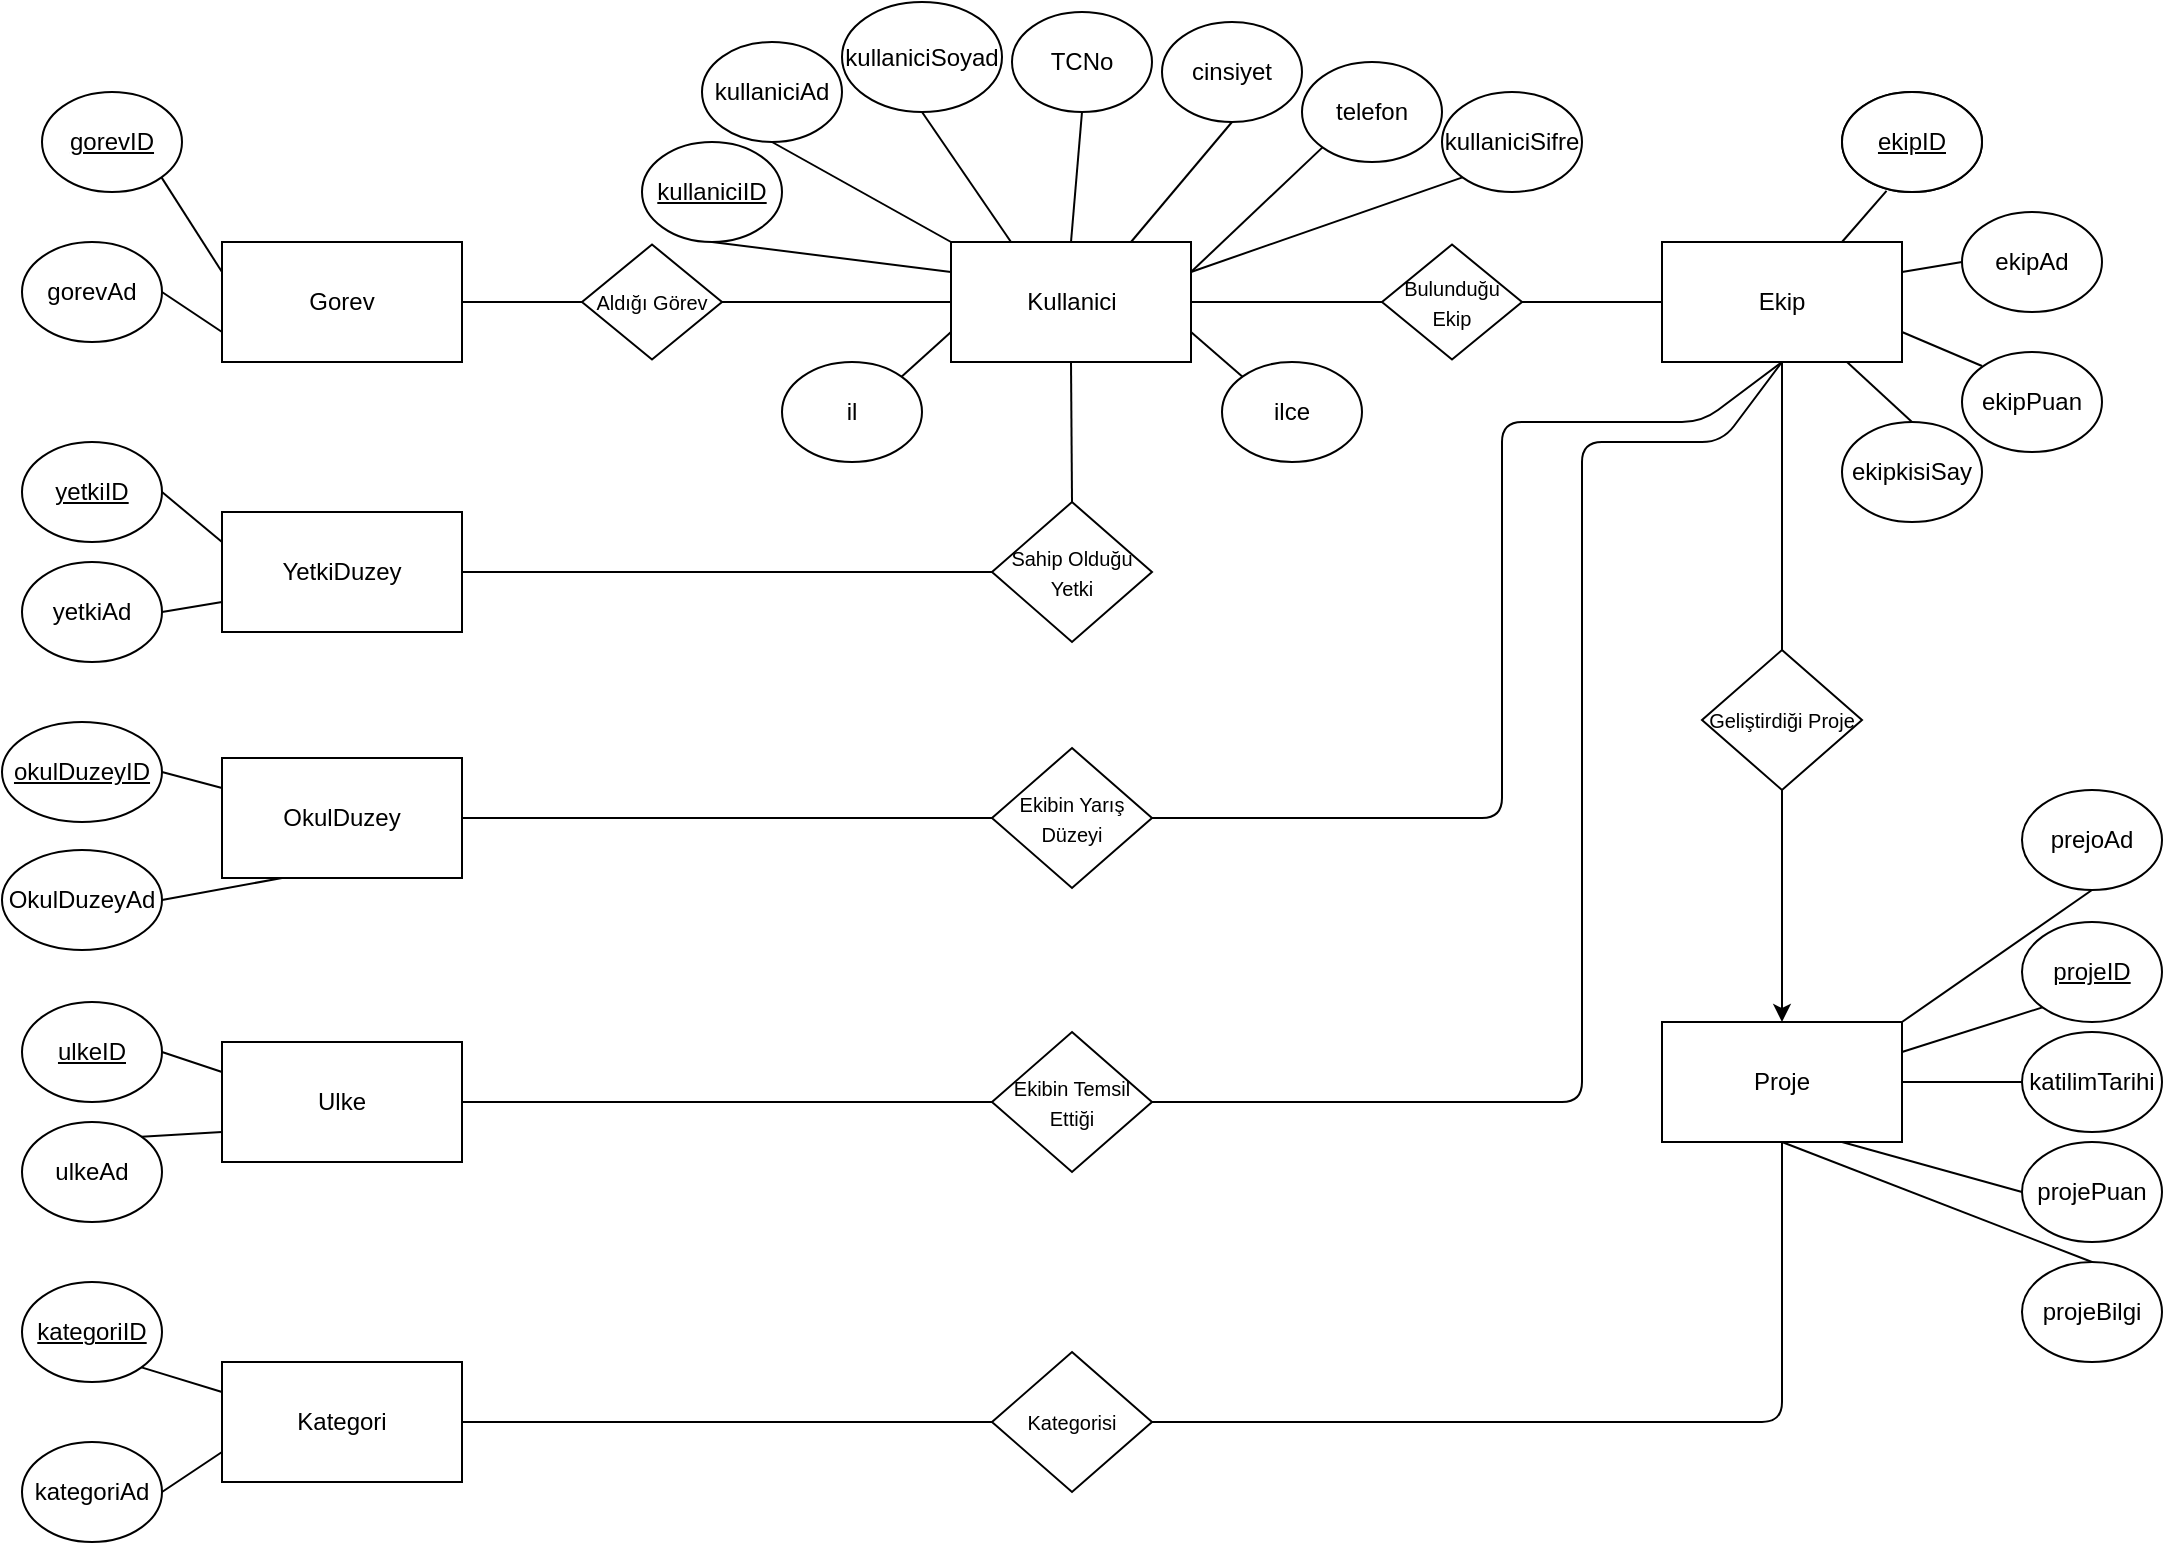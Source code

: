 <mxfile version="14.9.6" type="device"><diagram id="QwFysbOv9vTbNctJDsSR" name="Sayfa -1"><mxGraphModel dx="1086" dy="806" grid="1" gridSize="10" guides="1" tooltips="1" connect="1" arrows="1" fold="1" page="1" pageScale="1" pageWidth="1169" pageHeight="827" math="0" shadow="0"><root><mxCell id="0"/><mxCell id="1" parent="0"/><mxCell id="4Pq6UZTqgYFO5ZOLYGM2-1" value="Kullanici" style="rounded=0;whiteSpace=wrap;html=1;" parent="1" vertex="1"><mxGeometry x="524.5" y="140" width="120" height="60" as="geometry"/></mxCell><mxCell id="4Pq6UZTqgYFO5ZOLYGM2-2" value="Ekip" style="rounded=0;whiteSpace=wrap;html=1;" parent="1" vertex="1"><mxGeometry x="880" y="140" width="120" height="60" as="geometry"/></mxCell><mxCell id="4Pq6UZTqgYFO5ZOLYGM2-3" value="Proje" style="rounded=0;whiteSpace=wrap;html=1;" parent="1" vertex="1"><mxGeometry x="880" y="530" width="120" height="60" as="geometry"/></mxCell><mxCell id="4Pq6UZTqgYFO5ZOLYGM2-4" value="Kategori" style="rounded=0;whiteSpace=wrap;html=1;" parent="1" vertex="1"><mxGeometry x="160" y="700" width="120" height="60" as="geometry"/></mxCell><mxCell id="4Pq6UZTqgYFO5ZOLYGM2-5" value="YetkiDuzey" style="rounded=0;whiteSpace=wrap;html=1;" parent="1" vertex="1"><mxGeometry x="160" y="275" width="120" height="60" as="geometry"/></mxCell><mxCell id="4Pq6UZTqgYFO5ZOLYGM2-6" value="Gorev" style="rounded=0;whiteSpace=wrap;html=1;" parent="1" vertex="1"><mxGeometry x="160" y="140" width="120" height="60" as="geometry"/></mxCell><mxCell id="4Pq6UZTqgYFO5ZOLYGM2-7" value="Ulke" style="rounded=0;whiteSpace=wrap;html=1;" parent="1" vertex="1"><mxGeometry x="160" y="540" width="120" height="60" as="geometry"/></mxCell><mxCell id="4Pq6UZTqgYFO5ZOLYGM2-8" value="&lt;u&gt;kategoriID&lt;/u&gt;" style="ellipse;whiteSpace=wrap;html=1;" parent="1" vertex="1"><mxGeometry x="60" y="660" width="70" height="50" as="geometry"/></mxCell><mxCell id="4Pq6UZTqgYFO5ZOLYGM2-10" value="kategoriAd" style="ellipse;whiteSpace=wrap;html=1;" parent="1" vertex="1"><mxGeometry x="60" y="740" width="70" height="50" as="geometry"/></mxCell><mxCell id="4Pq6UZTqgYFO5ZOLYGM2-11" value="&lt;u&gt;gorevID&lt;/u&gt;" style="ellipse;whiteSpace=wrap;html=1;" parent="1" vertex="1"><mxGeometry x="70" y="65" width="70" height="50" as="geometry"/></mxCell><mxCell id="4Pq6UZTqgYFO5ZOLYGM2-12" value="gorevAd" style="ellipse;whiteSpace=wrap;html=1;" parent="1" vertex="1"><mxGeometry x="60" y="140" width="70" height="50" as="geometry"/></mxCell><mxCell id="4Pq6UZTqgYFO5ZOLYGM2-13" value="yetkiAd" style="ellipse;whiteSpace=wrap;html=1;" parent="1" vertex="1"><mxGeometry x="60" y="300" width="70" height="50" as="geometry"/></mxCell><mxCell id="4Pq6UZTqgYFO5ZOLYGM2-14" value="&lt;u&gt;yetkiID&lt;/u&gt;" style="ellipse;whiteSpace=wrap;html=1;" parent="1" vertex="1"><mxGeometry x="60" y="240" width="70" height="50" as="geometry"/></mxCell><mxCell id="4Pq6UZTqgYFO5ZOLYGM2-15" value="ekipID" style="ellipse;whiteSpace=wrap;html=1;" parent="1" vertex="1"><mxGeometry x="970" y="65" width="70" height="50" as="geometry"/></mxCell><mxCell id="4Pq6UZTqgYFO5ZOLYGM2-16" value="ekipAd" style="ellipse;whiteSpace=wrap;html=1;" parent="1" vertex="1"><mxGeometry x="1030" y="125" width="70" height="50" as="geometry"/></mxCell><mxCell id="4Pq6UZTqgYFO5ZOLYGM2-18" value="ekipPuan" style="ellipse;whiteSpace=wrap;html=1;" parent="1" vertex="1"><mxGeometry x="1030" y="195" width="70" height="50" as="geometry"/></mxCell><mxCell id="4Pq6UZTqgYFO5ZOLYGM2-21" value="ekipkisiSay" style="ellipse;whiteSpace=wrap;html=1;" parent="1" vertex="1"><mxGeometry x="970" y="230" width="70" height="50" as="geometry"/></mxCell><mxCell id="4Pq6UZTqgYFO5ZOLYGM2-22" value="&lt;u&gt;ulkeID&lt;/u&gt;" style="ellipse;whiteSpace=wrap;html=1;" parent="1" vertex="1"><mxGeometry x="60" y="520" width="70" height="50" as="geometry"/></mxCell><mxCell id="4Pq6UZTqgYFO5ZOLYGM2-23" value="ulkeAd" style="ellipse;whiteSpace=wrap;html=1;" parent="1" vertex="1"><mxGeometry x="60" y="580" width="70" height="50" as="geometry"/></mxCell><mxCell id="4Pq6UZTqgYFO5ZOLYGM2-24" value="&lt;u&gt;projeID&lt;/u&gt;" style="ellipse;whiteSpace=wrap;html=1;" parent="1" vertex="1"><mxGeometry x="1060" y="480" width="70" height="50" as="geometry"/></mxCell><mxCell id="4Pq6UZTqgYFO5ZOLYGM2-27" value="prejoAd" style="ellipse;whiteSpace=wrap;html=1;" parent="1" vertex="1"><mxGeometry x="1060" y="414" width="70" height="50" as="geometry"/></mxCell><mxCell id="4Pq6UZTqgYFO5ZOLYGM2-28" value="projeBilgi" style="ellipse;whiteSpace=wrap;html=1;" parent="1" vertex="1"><mxGeometry x="1060" y="650" width="70" height="50" as="geometry"/></mxCell><mxCell id="4Pq6UZTqgYFO5ZOLYGM2-29" value="katilimTarihi" style="ellipse;whiteSpace=wrap;html=1;" parent="1" vertex="1"><mxGeometry x="1060" y="535" width="70" height="50" as="geometry"/></mxCell><mxCell id="VoGYKZJx-3Qd2w39L_TS-1" value="OkulDuzey" style="rounded=0;whiteSpace=wrap;html=1;" parent="1" vertex="1"><mxGeometry x="160" y="398" width="120" height="60" as="geometry"/></mxCell><mxCell id="VoGYKZJx-3Qd2w39L_TS-2" value="&lt;u&gt;okulDuzeyID&lt;/u&gt;" style="ellipse;whiteSpace=wrap;html=1;" parent="1" vertex="1"><mxGeometry x="50" y="380" width="80" height="50" as="geometry"/></mxCell><mxCell id="VoGYKZJx-3Qd2w39L_TS-3" value="OkulDuzeyAd" style="ellipse;whiteSpace=wrap;html=1;" parent="1" vertex="1"><mxGeometry x="50" y="444" width="80" height="50" as="geometry"/></mxCell><mxCell id="VoGYKZJx-3Qd2w39L_TS-5" value="&lt;u&gt;kullaniciID&lt;/u&gt;" style="ellipse;whiteSpace=wrap;html=1;" parent="1" vertex="1"><mxGeometry x="370" y="90" width="70" height="50" as="geometry"/></mxCell><mxCell id="VoGYKZJx-3Qd2w39L_TS-6" value="kullaniciSoyad" style="ellipse;whiteSpace=wrap;html=1;" parent="1" vertex="1"><mxGeometry x="470" y="20" width="80" height="55" as="geometry"/></mxCell><mxCell id="VoGYKZJx-3Qd2w39L_TS-7" value="TCNo" style="ellipse;whiteSpace=wrap;html=1;" parent="1" vertex="1"><mxGeometry x="555" y="25" width="70" height="50" as="geometry"/></mxCell><mxCell id="VoGYKZJx-3Qd2w39L_TS-8" value="cinsiyet" style="ellipse;whiteSpace=wrap;html=1;" parent="1" vertex="1"><mxGeometry x="630" y="30" width="70" height="50" as="geometry"/></mxCell><mxCell id="VoGYKZJx-3Qd2w39L_TS-9" value="telefon" style="ellipse;whiteSpace=wrap;html=1;" parent="1" vertex="1"><mxGeometry x="700" y="50" width="70" height="50" as="geometry"/></mxCell><mxCell id="VoGYKZJx-3Qd2w39L_TS-10" value="il" style="ellipse;whiteSpace=wrap;html=1;" parent="1" vertex="1"><mxGeometry x="440" y="200" width="70" height="50" as="geometry"/></mxCell><mxCell id="VoGYKZJx-3Qd2w39L_TS-11" value="ilce" style="ellipse;whiteSpace=wrap;html=1;" parent="1" vertex="1"><mxGeometry x="660" y="200" width="70" height="50" as="geometry"/></mxCell><mxCell id="VoGYKZJx-3Qd2w39L_TS-14" value="&lt;u&gt;ekipID&lt;/u&gt;" style="ellipse;whiteSpace=wrap;html=1;" parent="1" vertex="1"><mxGeometry x="970" y="65" width="70" height="50" as="geometry"/></mxCell><mxCell id="VoGYKZJx-3Qd2w39L_TS-15" value="" style="endArrow=none;html=1;exitX=0;exitY=1;exitDx=0;exitDy=0;entryX=1;entryY=0.25;entryDx=0;entryDy=0;" parent="1" source="4Pq6UZTqgYFO5ZOLYGM2-24" target="4Pq6UZTqgYFO5ZOLYGM2-3" edge="1"><mxGeometry width="50" height="50" relative="1" as="geometry"><mxPoint x="1400" y="910" as="sourcePoint"/><mxPoint x="1450" y="860" as="targetPoint"/></mxGeometry></mxCell><mxCell id="VoGYKZJx-3Qd2w39L_TS-17" value="" style="endArrow=none;html=1;exitX=0.5;exitY=1;exitDx=0;exitDy=0;entryX=1;entryY=0;entryDx=0;entryDy=0;" parent="1" source="4Pq6UZTqgYFO5ZOLYGM2-27" target="4Pq6UZTqgYFO5ZOLYGM2-3" edge="1"><mxGeometry width="50" height="50" relative="1" as="geometry"><mxPoint x="885" y="510" as="sourcePoint"/><mxPoint x="860" y="560" as="targetPoint"/></mxGeometry></mxCell><mxCell id="VoGYKZJx-3Qd2w39L_TS-18" value="" style="endArrow=none;html=1;exitX=0.5;exitY=0;exitDx=0;exitDy=0;entryX=0.5;entryY=1;entryDx=0;entryDy=0;" parent="1" source="4Pq6UZTqgYFO5ZOLYGM2-28" target="4Pq6UZTqgYFO5ZOLYGM2-3" edge="1"><mxGeometry width="50" height="50" relative="1" as="geometry"><mxPoint x="895" y="520" as="sourcePoint"/><mxPoint x="930" y="550" as="targetPoint"/></mxGeometry></mxCell><mxCell id="VoGYKZJx-3Qd2w39L_TS-19" value="" style="endArrow=none;html=1;exitX=0.75;exitY=1;exitDx=0;exitDy=0;entryX=0;entryY=0.5;entryDx=0;entryDy=0;" parent="1" source="4Pq6UZTqgYFO5ZOLYGM2-3" target="VoGYKZJx-3Qd2w39L_TS-42" edge="1"><mxGeometry width="50" height="50" relative="1" as="geometry"><mxPoint x="905" y="530" as="sourcePoint"/><mxPoint x="920" y="620" as="targetPoint"/></mxGeometry></mxCell><mxCell id="VoGYKZJx-3Qd2w39L_TS-21" value="" style="endArrow=none;html=1;entryX=1;entryY=0;entryDx=0;entryDy=0;exitX=0;exitY=0.75;exitDx=0;exitDy=0;" parent="1" source="4Pq6UZTqgYFO5ZOLYGM2-1" target="VoGYKZJx-3Qd2w39L_TS-10" edge="1"><mxGeometry width="50" height="50" relative="1" as="geometry"><mxPoint x="540" y="420" as="sourcePoint"/><mxPoint x="380" y="310" as="targetPoint"/></mxGeometry></mxCell><mxCell id="VoGYKZJx-3Qd2w39L_TS-22" value="" style="endArrow=none;html=1;exitX=1;exitY=0.75;exitDx=0;exitDy=0;entryX=0;entryY=0;entryDx=0;entryDy=0;" parent="1" source="4Pq6UZTqgYFO5ZOLYGM2-1" target="VoGYKZJx-3Qd2w39L_TS-11" edge="1"><mxGeometry width="50" height="50" relative="1" as="geometry"><mxPoint x="550" y="430" as="sourcePoint"/><mxPoint x="390" y="320" as="targetPoint"/></mxGeometry></mxCell><mxCell id="VoGYKZJx-3Qd2w39L_TS-23" value="" style="endArrow=none;html=1;entryX=0;entryY=0.25;entryDx=0;entryDy=0;exitX=0.5;exitY=1;exitDx=0;exitDy=0;" parent="1" source="VoGYKZJx-3Qd2w39L_TS-5" target="4Pq6UZTqgYFO5ZOLYGM2-1" edge="1"><mxGeometry width="50" height="50" relative="1" as="geometry"><mxPoint x="410" y="150" as="sourcePoint"/><mxPoint x="400" y="330" as="targetPoint"/></mxGeometry></mxCell><mxCell id="VoGYKZJx-3Qd2w39L_TS-24" value="" style="endArrow=none;html=1;entryX=0.5;entryY=1;entryDx=0;entryDy=0;exitX=0.25;exitY=0;exitDx=0;exitDy=0;" parent="1" source="4Pq6UZTqgYFO5ZOLYGM2-1" target="VoGYKZJx-3Qd2w39L_TS-6" edge="1"><mxGeometry width="50" height="50" relative="1" as="geometry"><mxPoint x="570" y="450" as="sourcePoint"/><mxPoint x="410" y="340" as="targetPoint"/></mxGeometry></mxCell><mxCell id="VoGYKZJx-3Qd2w39L_TS-25" value="" style="endArrow=none;html=1;exitX=0.5;exitY=1;exitDx=0;exitDy=0;entryX=0.5;entryY=0;entryDx=0;entryDy=0;" parent="1" source="VoGYKZJx-3Qd2w39L_TS-7" target="4Pq6UZTqgYFO5ZOLYGM2-1" edge="1"><mxGeometry width="50" height="50" relative="1" as="geometry"><mxPoint x="580" y="460" as="sourcePoint"/><mxPoint x="420" y="350" as="targetPoint"/></mxGeometry></mxCell><mxCell id="VoGYKZJx-3Qd2w39L_TS-26" value="" style="endArrow=none;html=1;entryX=0.5;entryY=1;entryDx=0;entryDy=0;exitX=0.75;exitY=0;exitDx=0;exitDy=0;" parent="1" source="4Pq6UZTqgYFO5ZOLYGM2-1" target="VoGYKZJx-3Qd2w39L_TS-8" edge="1"><mxGeometry width="50" height="50" relative="1" as="geometry"><mxPoint x="670" y="120" as="sourcePoint"/><mxPoint x="430" y="360" as="targetPoint"/></mxGeometry></mxCell><mxCell id="VoGYKZJx-3Qd2w39L_TS-27" value="" style="endArrow=none;html=1;exitX=1;exitY=0.25;exitDx=0;exitDy=0;entryX=0;entryY=1;entryDx=0;entryDy=0;" parent="1" source="4Pq6UZTqgYFO5ZOLYGM2-1" target="VoGYKZJx-3Qd2w39L_TS-9" edge="1"><mxGeometry width="50" height="50" relative="1" as="geometry"><mxPoint x="600" y="480" as="sourcePoint"/><mxPoint x="740" y="110" as="targetPoint"/></mxGeometry></mxCell><mxCell id="VoGYKZJx-3Qd2w39L_TS-28" value="" style="endArrow=none;html=1;exitX=0;exitY=0.25;exitDx=0;exitDy=0;entryX=1;entryY=1;entryDx=0;entryDy=0;" parent="1" source="4Pq6UZTqgYFO5ZOLYGM2-4" target="4Pq6UZTqgYFO5ZOLYGM2-8" edge="1"><mxGeometry width="50" height="50" relative="1" as="geometry"><mxPoint x="610" y="790" as="sourcePoint"/><mxPoint x="450" y="680" as="targetPoint"/></mxGeometry></mxCell><mxCell id="VoGYKZJx-3Qd2w39L_TS-29" value="" style="endArrow=none;html=1;exitX=0;exitY=0.75;exitDx=0;exitDy=0;entryX=1;entryY=0.5;entryDx=0;entryDy=0;" parent="1" source="4Pq6UZTqgYFO5ZOLYGM2-4" target="4Pq6UZTqgYFO5ZOLYGM2-10" edge="1"><mxGeometry width="50" height="50" relative="1" as="geometry"><mxPoint x="620" y="800" as="sourcePoint"/><mxPoint x="460" y="690" as="targetPoint"/></mxGeometry></mxCell><mxCell id="VoGYKZJx-3Qd2w39L_TS-30" value="" style="endArrow=none;html=1;exitX=0;exitY=0.25;exitDx=0;exitDy=0;entryX=1;entryY=0.5;entryDx=0;entryDy=0;" parent="1" source="4Pq6UZTqgYFO5ZOLYGM2-5" target="4Pq6UZTqgYFO5ZOLYGM2-14" edge="1"><mxGeometry width="50" height="50" relative="1" as="geometry"><mxPoint x="630" y="186" as="sourcePoint"/><mxPoint x="470" y="76" as="targetPoint"/></mxGeometry></mxCell><mxCell id="VoGYKZJx-3Qd2w39L_TS-31" value="" style="endArrow=none;html=1;exitX=0;exitY=0.75;exitDx=0;exitDy=0;entryX=1;entryY=0.5;entryDx=0;entryDy=0;" parent="1" source="4Pq6UZTqgYFO5ZOLYGM2-5" target="4Pq6UZTqgYFO5ZOLYGM2-13" edge="1"><mxGeometry width="50" height="50" relative="1" as="geometry"><mxPoint x="640" y="196" as="sourcePoint"/><mxPoint x="480" y="86" as="targetPoint"/></mxGeometry></mxCell><mxCell id="VoGYKZJx-3Qd2w39L_TS-32" value="" style="endArrow=none;html=1;exitX=0.25;exitY=1;exitDx=0;exitDy=0;entryX=1;entryY=0.5;entryDx=0;entryDy=0;" parent="1" source="VoGYKZJx-3Qd2w39L_TS-1" target="VoGYKZJx-3Qd2w39L_TS-3" edge="1"><mxGeometry width="50" height="50" relative="1" as="geometry"><mxPoint x="285" y="234" as="sourcePoint"/><mxPoint x="125" y="124" as="targetPoint"/></mxGeometry></mxCell><mxCell id="VoGYKZJx-3Qd2w39L_TS-33" value="" style="endArrow=none;html=1;exitX=0;exitY=0.25;exitDx=0;exitDy=0;entryX=1;entryY=0.5;entryDx=0;entryDy=0;" parent="1" source="VoGYKZJx-3Qd2w39L_TS-1" target="VoGYKZJx-3Qd2w39L_TS-2" edge="1"><mxGeometry width="50" height="50" relative="1" as="geometry"><mxPoint x="245" y="484" as="sourcePoint"/><mxPoint x="135" y="134" as="targetPoint"/></mxGeometry></mxCell><mxCell id="VoGYKZJx-3Qd2w39L_TS-34" value="" style="endArrow=none;html=1;exitX=1;exitY=0.5;exitDx=0;exitDy=0;entryX=0;entryY=0.75;entryDx=0;entryDy=0;" parent="1" source="4Pq6UZTqgYFO5ZOLYGM2-12" target="4Pq6UZTqgYFO5ZOLYGM2-6" edge="1"><mxGeometry width="50" height="50" relative="1" as="geometry"><mxPoint x="-160" y="255" as="sourcePoint"/><mxPoint x="-320" y="145" as="targetPoint"/></mxGeometry></mxCell><mxCell id="VoGYKZJx-3Qd2w39L_TS-35" value="" style="endArrow=none;html=1;entryX=0;entryY=0.25;entryDx=0;entryDy=0;exitX=1;exitY=1;exitDx=0;exitDy=0;" parent="1" source="4Pq6UZTqgYFO5ZOLYGM2-11" target="4Pq6UZTqgYFO5ZOLYGM2-6" edge="1"><mxGeometry width="50" height="50" relative="1" as="geometry"><mxPoint x="80" y="150" as="sourcePoint"/><mxPoint x="-310" y="155" as="targetPoint"/></mxGeometry></mxCell><mxCell id="VoGYKZJx-3Qd2w39L_TS-36" value="" style="endArrow=none;html=1;exitX=1;exitY=0.5;exitDx=0;exitDy=0;entryX=0;entryY=0.25;entryDx=0;entryDy=0;" parent="1" source="4Pq6UZTqgYFO5ZOLYGM2-22" target="4Pq6UZTqgYFO5ZOLYGM2-7" edge="1"><mxGeometry width="50" height="50" relative="1" as="geometry"><mxPoint x="-40" y="501" as="sourcePoint"/><mxPoint x="-200" y="391" as="targetPoint"/></mxGeometry></mxCell><mxCell id="VoGYKZJx-3Qd2w39L_TS-37" value="" style="endArrow=none;html=1;exitX=1;exitY=0;exitDx=0;exitDy=0;entryX=0;entryY=0.75;entryDx=0;entryDy=0;" parent="1" source="4Pq6UZTqgYFO5ZOLYGM2-23" target="4Pq6UZTqgYFO5ZOLYGM2-7" edge="1"><mxGeometry width="50" height="50" relative="1" as="geometry"><mxPoint x="-30" y="511" as="sourcePoint"/><mxPoint x="-190" y="401" as="targetPoint"/></mxGeometry></mxCell><mxCell id="VoGYKZJx-3Qd2w39L_TS-38" value="" style="endArrow=none;html=1;exitX=0.5;exitY=0;exitDx=0;exitDy=0;" parent="1" source="4Pq6UZTqgYFO5ZOLYGM2-21" target="4Pq6UZTqgYFO5ZOLYGM2-2" edge="1"><mxGeometry width="50" height="50" relative="1" as="geometry"><mxPoint x="810" y="385" as="sourcePoint"/><mxPoint x="540" y="485" as="targetPoint"/></mxGeometry></mxCell><mxCell id="VoGYKZJx-3Qd2w39L_TS-39" value="" style="endArrow=none;html=1;entryX=1;entryY=0.75;entryDx=0;entryDy=0;" parent="1" target="4Pq6UZTqgYFO5ZOLYGM2-2" edge="1"><mxGeometry width="50" height="50" relative="1" as="geometry"><mxPoint x="1040" y="202" as="sourcePoint"/><mxPoint x="550" y="495" as="targetPoint"/></mxGeometry></mxCell><mxCell id="VoGYKZJx-3Qd2w39L_TS-40" value="" style="endArrow=none;html=1;exitX=1;exitY=0.25;exitDx=0;exitDy=0;entryX=0;entryY=0.5;entryDx=0;entryDy=0;" parent="1" source="4Pq6UZTqgYFO5ZOLYGM2-2" target="4Pq6UZTqgYFO5ZOLYGM2-16" edge="1"><mxGeometry width="50" height="50" relative="1" as="geometry"><mxPoint x="720" y="615" as="sourcePoint"/><mxPoint x="560" y="505" as="targetPoint"/></mxGeometry></mxCell><mxCell id="VoGYKZJx-3Qd2w39L_TS-41" value="" style="endArrow=none;html=1;exitX=0.318;exitY=0.989;exitDx=0;exitDy=0;exitPerimeter=0;entryX=0.75;entryY=0;entryDx=0;entryDy=0;" parent="1" source="VoGYKZJx-3Qd2w39L_TS-14" target="4Pq6UZTqgYFO5ZOLYGM2-2" edge="1"><mxGeometry width="50" height="50" relative="1" as="geometry"><mxPoint x="730" y="625" as="sourcePoint"/><mxPoint x="570" y="515" as="targetPoint"/></mxGeometry></mxCell><mxCell id="VoGYKZJx-3Qd2w39L_TS-42" value="projePuan" style="ellipse;whiteSpace=wrap;html=1;" parent="1" vertex="1"><mxGeometry x="1060" y="590" width="70" height="50" as="geometry"/></mxCell><mxCell id="VoGYKZJx-3Qd2w39L_TS-43" value="" style="endArrow=none;html=1;exitX=0;exitY=0.5;exitDx=0;exitDy=0;" parent="1" source="4Pq6UZTqgYFO5ZOLYGM2-29" target="4Pq6UZTqgYFO5ZOLYGM2-3" edge="1"><mxGeometry width="50" height="50" relative="1" as="geometry"><mxPoint x="920" y="600" as="sourcePoint"/><mxPoint x="885" y="640" as="targetPoint"/></mxGeometry></mxCell><mxCell id="VoGYKZJx-3Qd2w39L_TS-44" value="&lt;font style=&quot;font-size: 10px&quot;&gt;Aldığı Görev&lt;/font&gt;" style="rhombus;whiteSpace=wrap;html=1;" parent="1" vertex="1"><mxGeometry x="340" y="141.25" width="70" height="57.5" as="geometry"/></mxCell><mxCell id="VoGYKZJx-3Qd2w39L_TS-45" value="" style="endArrow=none;html=1;exitX=1;exitY=0.5;exitDx=0;exitDy=0;entryX=0;entryY=0.5;entryDx=0;entryDy=0;" parent="1" source="4Pq6UZTqgYFO5ZOLYGM2-6" target="VoGYKZJx-3Qd2w39L_TS-44" edge="1"><mxGeometry width="50" height="50" relative="1" as="geometry"><mxPoint x="650" y="290" as="sourcePoint"/><mxPoint x="700" y="240" as="targetPoint"/></mxGeometry></mxCell><mxCell id="VoGYKZJx-3Qd2w39L_TS-46" value="" style="endArrow=none;html=1;exitX=1;exitY=0.5;exitDx=0;exitDy=0;entryX=0;entryY=0.5;entryDx=0;entryDy=0;" parent="1" source="VoGYKZJx-3Qd2w39L_TS-44" target="4Pq6UZTqgYFO5ZOLYGM2-1" edge="1"><mxGeometry width="50" height="50" relative="1" as="geometry"><mxPoint x="290" y="180" as="sourcePoint"/><mxPoint x="350" y="180" as="targetPoint"/></mxGeometry></mxCell><mxCell id="VoGYKZJx-3Qd2w39L_TS-47" value="&lt;font style=&quot;font-size: 10px&quot;&gt;Bulunduğu Ekip&lt;/font&gt;" style="rhombus;whiteSpace=wrap;html=1;" parent="1" vertex="1"><mxGeometry x="740" y="141.25" width="70" height="57.5" as="geometry"/></mxCell><mxCell id="VoGYKZJx-3Qd2w39L_TS-48" value="" style="endArrow=none;html=1;exitX=1;exitY=0.5;exitDx=0;exitDy=0;entryX=0;entryY=0.5;entryDx=0;entryDy=0;" parent="1" source="4Pq6UZTqgYFO5ZOLYGM2-1" target="VoGYKZJx-3Qd2w39L_TS-47" edge="1"><mxGeometry width="50" height="50" relative="1" as="geometry"><mxPoint x="420" y="180" as="sourcePoint"/><mxPoint x="534.5" y="180" as="targetPoint"/></mxGeometry></mxCell><mxCell id="VoGYKZJx-3Qd2w39L_TS-49" value="" style="endArrow=none;html=1;exitX=0;exitY=0.5;exitDx=0;exitDy=0;entryX=1;entryY=0.5;entryDx=0;entryDy=0;" parent="1" source="4Pq6UZTqgYFO5ZOLYGM2-2" target="VoGYKZJx-3Qd2w39L_TS-47" edge="1"><mxGeometry width="50" height="50" relative="1" as="geometry"><mxPoint x="430" y="190" as="sourcePoint"/><mxPoint x="544.5" y="190" as="targetPoint"/></mxGeometry></mxCell><mxCell id="VoGYKZJx-3Qd2w39L_TS-51" value="&lt;font style=&quot;font-size: 10px&quot;&gt;Sahip Olduğu Yetki&lt;/font&gt;" style="rhombus;whiteSpace=wrap;html=1;" parent="1" vertex="1"><mxGeometry x="545" y="270" width="80" height="70" as="geometry"/></mxCell><mxCell id="VoGYKZJx-3Qd2w39L_TS-52" value="" style="endArrow=none;html=1;exitX=0.5;exitY=0;exitDx=0;exitDy=0;entryX=0.5;entryY=1;entryDx=0;entryDy=0;" parent="1" source="VoGYKZJx-3Qd2w39L_TS-51" target="4Pq6UZTqgYFO5ZOLYGM2-1" edge="1"><mxGeometry width="50" height="50" relative="1" as="geometry"><mxPoint x="290" y="180" as="sourcePoint"/><mxPoint x="350" y="180" as="targetPoint"/></mxGeometry></mxCell><mxCell id="VoGYKZJx-3Qd2w39L_TS-53" value="" style="endArrow=none;html=1;exitX=1;exitY=0.5;exitDx=0;exitDy=0;entryX=0;entryY=0.5;entryDx=0;entryDy=0;" parent="1" source="4Pq6UZTqgYFO5ZOLYGM2-5" target="VoGYKZJx-3Qd2w39L_TS-51" edge="1"><mxGeometry width="50" height="50" relative="1" as="geometry"><mxPoint x="300" y="190" as="sourcePoint"/><mxPoint x="360" y="190" as="targetPoint"/><Array as="points"><mxPoint x="360" y="305"/><mxPoint x="400" y="305"/></Array></mxGeometry></mxCell><mxCell id="VoGYKZJx-3Qd2w39L_TS-54" value="&lt;font style=&quot;font-size: 10px&quot;&gt;Geliştirdiği Proje&lt;/font&gt;" style="rhombus;whiteSpace=wrap;html=1;" parent="1" vertex="1"><mxGeometry x="900" y="344" width="80" height="70" as="geometry"/></mxCell><mxCell id="VoGYKZJx-3Qd2w39L_TS-55" value="" style="endArrow=none;html=1;exitX=0.5;exitY=0;exitDx=0;exitDy=0;entryX=0.5;entryY=1;entryDx=0;entryDy=0;" parent="1" source="VoGYKZJx-3Qd2w39L_TS-54" target="4Pq6UZTqgYFO5ZOLYGM2-2" edge="1"><mxGeometry width="50" height="50" relative="1" as="geometry"><mxPoint x="595" y="280" as="sourcePoint"/><mxPoint x="594.5" y="210" as="targetPoint"/></mxGeometry></mxCell><mxCell id="VoGYKZJx-3Qd2w39L_TS-56" value="" style="endArrow=classic;html=1;exitX=0.5;exitY=1;exitDx=0;exitDy=0;entryX=0.5;entryY=0;entryDx=0;entryDy=0;startArrow=none;startFill=0;endFill=1;" parent="1" source="VoGYKZJx-3Qd2w39L_TS-54" target="4Pq6UZTqgYFO5ZOLYGM2-3" edge="1"><mxGeometry width="50" height="50" relative="1" as="geometry"><mxPoint x="605" y="290" as="sourcePoint"/><mxPoint x="604.5" y="220" as="targetPoint"/></mxGeometry></mxCell><mxCell id="VoGYKZJx-3Qd2w39L_TS-57" value="&lt;font style=&quot;font-size: 10px&quot;&gt;Kategorisi&lt;/font&gt;" style="rhombus;whiteSpace=wrap;html=1;" parent="1" vertex="1"><mxGeometry x="545" y="695" width="80" height="70" as="geometry"/></mxCell><mxCell id="VoGYKZJx-3Qd2w39L_TS-59" value="" style="endArrow=none;html=1;exitX=1;exitY=0.5;exitDx=0;exitDy=0;entryX=0;entryY=0.5;entryDx=0;entryDy=0;" parent="1" source="4Pq6UZTqgYFO5ZOLYGM2-4" target="VoGYKZJx-3Qd2w39L_TS-57" edge="1"><mxGeometry width="50" height="50" relative="1" as="geometry"><mxPoint x="595" y="280" as="sourcePoint"/><mxPoint x="594.5" y="210" as="targetPoint"/></mxGeometry></mxCell><mxCell id="VoGYKZJx-3Qd2w39L_TS-61" value="" style="endArrow=none;html=1;exitX=1;exitY=0.5;exitDx=0;exitDy=0;entryX=0.5;entryY=1;entryDx=0;entryDy=0;" parent="1" source="VoGYKZJx-3Qd2w39L_TS-57" target="4Pq6UZTqgYFO5ZOLYGM2-3" edge="1"><mxGeometry width="50" height="50" relative="1" as="geometry"><mxPoint x="605" y="290" as="sourcePoint"/><mxPoint x="604.5" y="220" as="targetPoint"/><Array as="points"><mxPoint x="940" y="730"/><mxPoint x="940" y="650"/></Array></mxGeometry></mxCell><mxCell id="VoGYKZJx-3Qd2w39L_TS-62" value="&lt;font style=&quot;font-size: 10px&quot;&gt;Ekibin Temsil Ettiği&lt;/font&gt;" style="rhombus;whiteSpace=wrap;html=1;" parent="1" vertex="1"><mxGeometry x="545" y="535" width="80" height="70" as="geometry"/></mxCell><mxCell id="VoGYKZJx-3Qd2w39L_TS-63" value="" style="endArrow=none;html=1;exitX=1;exitY=0.5;exitDx=0;exitDy=0;entryX=0;entryY=0.5;entryDx=0;entryDy=0;" parent="1" source="4Pq6UZTqgYFO5ZOLYGM2-7" target="VoGYKZJx-3Qd2w39L_TS-62" edge="1"><mxGeometry width="50" height="50" relative="1" as="geometry"><mxPoint x="290" y="740" as="sourcePoint"/><mxPoint x="555" y="740" as="targetPoint"/></mxGeometry></mxCell><mxCell id="VoGYKZJx-3Qd2w39L_TS-64" value="" style="endArrow=none;html=1;exitX=0.5;exitY=1;exitDx=0;exitDy=0;entryX=1;entryY=0.5;entryDx=0;entryDy=0;" parent="1" source="4Pq6UZTqgYFO5ZOLYGM2-2" target="VoGYKZJx-3Qd2w39L_TS-62" edge="1"><mxGeometry width="50" height="50" relative="1" as="geometry"><mxPoint x="300" y="750" as="sourcePoint"/><mxPoint x="565" y="750" as="targetPoint"/><Array as="points"><mxPoint x="910" y="240"/><mxPoint x="840" y="240"/><mxPoint x="840" y="570"/></Array></mxGeometry></mxCell><mxCell id="VoGYKZJx-3Qd2w39L_TS-65" value="&lt;font style=&quot;font-size: 10px&quot;&gt;Ekibin Yarış Düzeyi&lt;/font&gt;" style="rhombus;whiteSpace=wrap;html=1;" parent="1" vertex="1"><mxGeometry x="545" y="393" width="80" height="70" as="geometry"/></mxCell><mxCell id="VoGYKZJx-3Qd2w39L_TS-66" value="" style="endArrow=none;html=1;exitX=1;exitY=0.5;exitDx=0;exitDy=0;entryX=0;entryY=0.5;entryDx=0;entryDy=0;" parent="1" source="VoGYKZJx-3Qd2w39L_TS-1" target="VoGYKZJx-3Qd2w39L_TS-65" edge="1"><mxGeometry width="50" height="50" relative="1" as="geometry"><mxPoint x="290" y="580" as="sourcePoint"/><mxPoint x="555" y="580" as="targetPoint"/></mxGeometry></mxCell><mxCell id="VoGYKZJx-3Qd2w39L_TS-67" value="" style="endArrow=none;html=1;exitX=1;exitY=0.5;exitDx=0;exitDy=0;" parent="1" source="VoGYKZJx-3Qd2w39L_TS-65" edge="1"><mxGeometry width="50" height="50" relative="1" as="geometry"><mxPoint x="300" y="590" as="sourcePoint"/><mxPoint x="940" y="200" as="targetPoint"/><Array as="points"><mxPoint x="800" y="428"/><mxPoint x="800" y="230"/><mxPoint x="900" y="230"/></Array></mxGeometry></mxCell><mxCell id="aLbnavFUcE5O_6V0zmx6-1" value="kullaniciSifre" style="ellipse;whiteSpace=wrap;html=1;" parent="1" vertex="1"><mxGeometry x="770" y="65" width="70" height="50" as="geometry"/></mxCell><mxCell id="aLbnavFUcE5O_6V0zmx6-2" value="" style="endArrow=none;html=1;exitX=1;exitY=0.25;exitDx=0;exitDy=0;entryX=0;entryY=1;entryDx=0;entryDy=0;" parent="1" source="4Pq6UZTqgYFO5ZOLYGM2-1" target="aLbnavFUcE5O_6V0zmx6-1" edge="1"><mxGeometry width="50" height="50" relative="1" as="geometry"><mxPoint x="654.5" y="165" as="sourcePoint"/><mxPoint x="750" y="120" as="targetPoint"/></mxGeometry></mxCell><mxCell id="XL1J8AZBptnT_3mL1jXA-1" value="kullaniciAd" style="ellipse;whiteSpace=wrap;html=1;" parent="1" vertex="1"><mxGeometry x="400" y="40" width="70" height="50" as="geometry"/></mxCell><mxCell id="XL1J8AZBptnT_3mL1jXA-2" value="" style="endArrow=none;html=1;entryX=0.5;entryY=1;entryDx=0;entryDy=0;exitX=0;exitY=0;exitDx=0;exitDy=0;" parent="1" target="XL1J8AZBptnT_3mL1jXA-1" edge="1" source="4Pq6UZTqgYFO5ZOLYGM2-1"><mxGeometry width="50" height="50" relative="1" as="geometry"><mxPoint x="564.5" y="150" as="sourcePoint"/><mxPoint x="420" y="350" as="targetPoint"/></mxGeometry></mxCell><mxCell id="XL1J8AZBptnT_3mL1jXA-3" style="edgeStyle=orthogonalEdgeStyle;rounded=0;orthogonalLoop=1;jettySize=auto;html=1;exitX=0.5;exitY=1;exitDx=0;exitDy=0;" parent="1" source="VoGYKZJx-3Qd2w39L_TS-8" target="VoGYKZJx-3Qd2w39L_TS-8" edge="1"><mxGeometry relative="1" as="geometry"/></mxCell></root></mxGraphModel></diagram></mxfile>